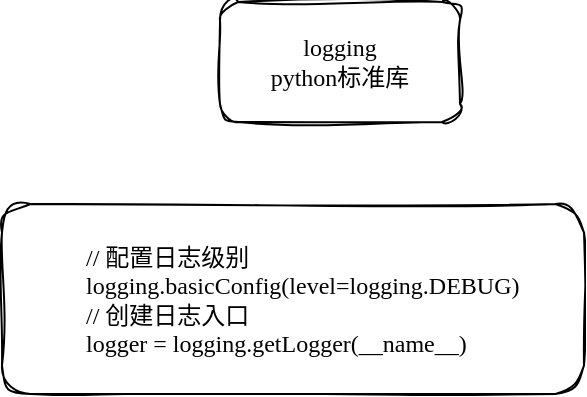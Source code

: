 <mxfile version="28.2.8">
  <diagram name="第 1 页" id="PH6gEFHtQObtW0aymPby">
    <mxGraphModel dx="896" dy="268" grid="0" gridSize="10" guides="1" tooltips="1" connect="1" arrows="1" fold="1" page="0" pageScale="1" pageWidth="827" pageHeight="1169" math="0" shadow="0">
      <root>
        <mxCell id="0" />
        <mxCell id="1" parent="0" />
        <mxCell id="vDJOXgGUtyI4zKx44Wpp-1" value="&lt;font face=&quot;Comic Sans MS&quot;&gt;logging&lt;/font&gt;&lt;div&gt;&lt;font face=&quot;Comic Sans MS&quot;&gt;python标准库&lt;/font&gt;&lt;/div&gt;" style="rounded=1;whiteSpace=wrap;html=1;sketch=1;curveFitting=1;jiggle=2;" vertex="1" parent="1">
          <mxGeometry x="-17" width="120" height="60" as="geometry" />
        </mxCell>
        <mxCell id="vDJOXgGUtyI4zKx44Wpp-3" value="&lt;blockquote style=&quot;margin: 0 0 0 40px; border: none; padding: 0px;&quot;&gt;&lt;font face=&quot;Comic Sans MS&quot;&gt;// 配置日志级别&lt;/font&gt;&lt;/blockquote&gt;&lt;blockquote style=&quot;margin: 0 0 0 40px; border: none; padding: 0px;&quot;&gt;&lt;font face=&quot;Comic Sans MS&quot;&gt;logging.basicConfig(level=logging.DEBUG)&lt;/font&gt;&lt;div&gt;&lt;font face=&quot;Comic Sans MS&quot;&gt;// 创建日志入口&lt;/font&gt;&lt;/div&gt;&lt;div&gt;&lt;div&gt;&lt;font face=&quot;Comic Sans MS&quot;&gt;logger = logging.getLogger(__name__)&lt;/font&gt;&lt;/div&gt;&lt;/div&gt;&lt;/blockquote&gt;" style="rounded=1;whiteSpace=wrap;html=1;sketch=1;curveFitting=1;jiggle=2;align=left;" vertex="1" parent="1">
          <mxGeometry x="-126" y="101" width="291" height="95" as="geometry" />
        </mxCell>
      </root>
    </mxGraphModel>
  </diagram>
</mxfile>
